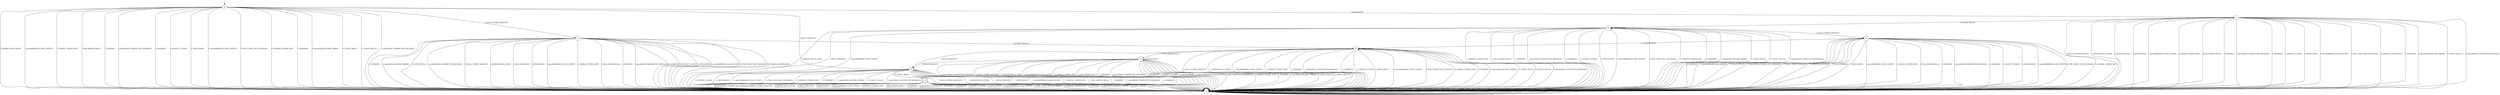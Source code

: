 digraph g {

	s0 [shape="circle" label="s0"];
	s1 [shape="circle" label="s1"];
	s2 [shape="circle" label="s2"];
	s3 [shape="circle" label="s3"];
	s4 [shape="circle" label="s4"];
	s5 [shape="doublecircle" label="s5"];
	s6 [shape="circle" label="s6"];
	s7 [shape="circle" label="s7"];
	s8 [shape="circle" label="s8"];
	s9 [shape="circle" label="s9"];
	s0 -> s1 [label="I_HELLO_VERIFY_REQUEST"];
	s0 -> s2 [label="I_SERVER_HELLO_DONE"];
	s0 -> s4 [label="I_HELLO_REQUEST"];
	s0 -> s7 [label="I_APPLICATION"];
	s0 -> s2 [label="I_Alert(WARNING,CLOSE_NOTIFY)"];
	s0 -> s2 [label="I_CHANGE_CIPHER_SPEC"];
	s0 -> s2 [label="I_PSK_SERVER_HELLO"];
	s0 -> s2 [label="I_FINISHED"];
	s0 -> s2 [label="I_Alert(FATAL,UNEXPECTED_MESSAGE)"];
	s0 -> s2 [label="O_DISABLED"];
	s0 -> s2 [label="O_SOCKET_CLOSED"];
	s0 -> s2 [label="O_APPLICATION"];
	s0 -> s2 [label="O_Alert(WARNING,CLOSE_NOTIFY)"];
	s0 -> s2 [label="O_PSK_CLIENT_KEY_EXCHANGE"];
	s0 -> s2 [label="O_CHANGE_CIPHER_SPEC"];
	s0 -> s2 [label="O_FINISHED"];
	s0 -> s2 [label="O_Alert(FATAL,DECODE_ERROR)"];
	s0 -> s2 [label="O_CLIENT_HELLO"];
	s0 -> s2 [label="O_CLIENT_HELLO+"];
	s0 -> s2 [label="O_Alert(FATAL,UNEXPECTED_MESSAGE)"];
	s1 -> s2 [label="I_HELLO_VERIFY_REQUEST"];
	s1 -> s2 [label="I_SERVER_HELLO_DONE"];
	s1 -> s2 [label="I_HELLO_REQUEST"];
	s1 -> s2 [label="I_APPLICATION"];
	s1 -> s2 [label="I_Alert(WARNING,CLOSE_NOTIFY)"];
	s1 -> s2 [label="I_CHANGE_CIPHER_SPEC"];
	s1 -> s2 [label="I_PSK_SERVER_HELLO"];
	s1 -> s2 [label="I_FINISHED"];
	s1 -> s2 [label="I_Alert(FATAL,UNEXPECTED_MESSAGE)"];
	s1 -> s2 [label="O_DISABLED"];
	s1 -> s2 [label="O_SOCKET_CLOSED"];
	s1 -> s2 [label="O_APPLICATION"];
	s1 -> s2 [label="O_Alert(WARNING,CLOSE_NOTIFY)"];
	s1 -> s2 [label="O_PSK_CLIENT_KEY_EXCHANGE"];
	s1 -> s2 [label="O_CHANGE_CIPHER_SPEC"];
	s1 -> s2 [label="O_FINISHED"];
	s1 -> s2 [label="O_Alert(FATAL,DECODE_ERROR)"];
	s1 -> s2 [label="O_CLIENT_HELLO"];
	s1 -> s3 [label="O_CLIENT_HELLO+"];
	s1 -> s2 [label="O_Alert(FATAL,UNEXPECTED_MESSAGE)"];
	s2 -> s2 [label="I_HELLO_VERIFY_REQUEST"];
	s2 -> s2 [label="I_SERVER_HELLO_DONE"];
	s2 -> s2 [label="I_HELLO_REQUEST"];
	s2 -> s2 [label="I_APPLICATION"];
	s2 -> s2 [label="I_Alert(WARNING,CLOSE_NOTIFY)"];
	s2 -> s2 [label="I_CHANGE_CIPHER_SPEC"];
	s2 -> s2 [label="I_PSK_SERVER_HELLO"];
	s2 -> s2 [label="I_FINISHED"];
	s2 -> s2 [label="I_Alert(FATAL,UNEXPECTED_MESSAGE)"];
	s2 -> s2 [label="O_DISABLED"];
	s2 -> s2 [label="O_SOCKET_CLOSED"];
	s2 -> s2 [label="O_APPLICATION"];
	s2 -> s2 [label="O_Alert(WARNING,CLOSE_NOTIFY)"];
	s2 -> s2 [label="O_PSK_CLIENT_KEY_EXCHANGE"];
	s2 -> s2 [label="O_CHANGE_CIPHER_SPEC"];
	s2 -> s2 [label="O_FINISHED"];
	s2 -> s2 [label="O_Alert(FATAL,DECODE_ERROR)"];
	s2 -> s2 [label="O_CLIENT_HELLO"];
	s2 -> s2 [label="O_CLIENT_HELLO+"];
	s2 -> s2 [label="O_Alert(FATAL,UNEXPECTED_MESSAGE)"];
	s3 -> s2 [label="I_HELLO_VERIFY_REQUEST"];
	s3 -> s2 [label="I_SERVER_HELLO_DONE"];
	s3 -> s4 [label="I_HELLO_REQUEST"];
	s3 -> s3 [label="I_APPLICATION"];
	s3 -> s2 [label="I_Alert(WARNING,CLOSE_NOTIFY)"];
	s3 -> s2 [label="I_CHANGE_CIPHER_SPEC"];
	s3 -> s6 [label="I_PSK_SERVER_HELLO"];
	s3 -> s2 [label="I_FINISHED"];
	s3 -> s2 [label="I_Alert(FATAL,UNEXPECTED_MESSAGE)"];
	s3 -> s2 [label="O_DISABLED"];
	s3 -> s2 [label="O_SOCKET_CLOSED"];
	s3 -> s2 [label="O_APPLICATION"];
	s3 -> s2 [label="O_Alert(WARNING,CLOSE_NOTIFY)"];
	s3 -> s2 [label="O_PSK_CLIENT_KEY_EXCHANGE"];
	s3 -> s2 [label="O_CHANGE_CIPHER_SPEC"];
	s3 -> s2 [label="O_FINISHED"];
	s3 -> s2 [label="O_Alert(FATAL,DECODE_ERROR)"];
	s3 -> s2 [label="O_CLIENT_HELLO"];
	s3 -> s2 [label="O_CLIENT_HELLO+"];
	s3 -> s2 [label="O_Alert(FATAL,UNEXPECTED_MESSAGE)"];
	s4 -> s2 [label="I_HELLO_VERIFY_REQUEST"];
	s4 -> s2 [label="I_SERVER_HELLO_DONE"];
	s4 -> s2 [label="I_HELLO_REQUEST"];
	s4 -> s2 [label="I_APPLICATION"];
	s4 -> s2 [label="I_Alert(WARNING,CLOSE_NOTIFY)"];
	s4 -> s2 [label="I_CHANGE_CIPHER_SPEC"];
	s4 -> s2 [label="I_PSK_SERVER_HELLO"];
	s4 -> s2 [label="I_FINISHED"];
	s4 -> s2 [label="I_Alert(FATAL,UNEXPECTED_MESSAGE)"];
	s4 -> s2 [label="O_DISABLED"];
	s4 -> s2 [label="O_SOCKET_CLOSED"];
	s4 -> s2 [label="O_APPLICATION"];
	s4 -> s2 [label="O_Alert(WARNING,CLOSE_NOTIFY)"];
	s4 -> s2 [label="O_PSK_CLIENT_KEY_EXCHANGE"];
	s4 -> s2 [label="O_CHANGE_CIPHER_SPEC"];
	s4 -> s2 [label="O_FINISHED"];
	s4 -> s2 [label="O_Alert(FATAL,DECODE_ERROR)"];
	s4 -> s5 [label="O_CLIENT_HELLO"];
	s4 -> s2 [label="O_CLIENT_HELLO+"];
	s4 -> s2 [label="O_Alert(FATAL,UNEXPECTED_MESSAGE)"];
	s5 -> s2 [label="I_HELLO_VERIFY_REQUEST"];
	s5 -> s2 [label="I_SERVER_HELLO_DONE"];
	s5 -> s2 [label="I_HELLO_REQUEST"];
	s5 -> s2 [label="I_APPLICATION"];
	s5 -> s2 [label="I_Alert(WARNING,CLOSE_NOTIFY)"];
	s5 -> s2 [label="I_CHANGE_CIPHER_SPEC"];
	s5 -> s2 [label="I_PSK_SERVER_HELLO"];
	s5 -> s2 [label="I_FINISHED"];
	s5 -> s2 [label="I_Alert(FATAL,UNEXPECTED_MESSAGE)"];
	s5 -> s2 [label="O_DISABLED"];
	s5 -> s2 [label="O_SOCKET_CLOSED"];
	s5 -> s2 [label="O_APPLICATION"];
	s5 -> s2 [label="O_Alert(WARNING,CLOSE_NOTIFY)"];
	s5 -> s2 [label="O_PSK_CLIENT_KEY_EXCHANGE"];
	s5 -> s2 [label="O_CHANGE_CIPHER_SPEC"];
	s5 -> s2 [label="O_FINISHED"];
	s5 -> s2 [label="O_Alert(FATAL,DECODE_ERROR)"];
	s5 -> s2 [label="O_CLIENT_HELLO"];
	s5 -> s2 [label="O_CLIENT_HELLO+"];
	s5 -> s2 [label="O_Alert(FATAL,UNEXPECTED_MESSAGE)"];
	s6 -> s2 [label="I_HELLO_VERIFY_REQUEST"];
	s6 -> s2 [label="I_SERVER_HELLO_DONE"];
	s6 -> s4 [label="I_HELLO_REQUEST"];
	s6 -> s6 [label="I_APPLICATION"];
	s6 -> s2 [label="I_Alert(WARNING,CLOSE_NOTIFY)"];
	s6 -> s2 [label="I_CHANGE_CIPHER_SPEC"];
	s6 -> s2 [label="I_PSK_SERVER_HELLO"];
	s6 -> s2 [label="I_FINISHED"];
	s6 -> s2 [label="I_Alert(FATAL,UNEXPECTED_MESSAGE)"];
	s6 -> s2 [label="O_DISABLED"];
	s6 -> s2 [label="O_SOCKET_CLOSED"];
	s6 -> s2 [label="O_APPLICATION"];
	s6 -> s2 [label="O_Alert(WARNING,CLOSE_NOTIFY)"];
	s6 -> s2 [label="O_PSK_CLIENT_KEY_EXCHANGE"];
	s6 -> s2 [label="O_CHANGE_CIPHER_SPEC"];
	s6 -> s2 [label="O_FINISHED"];
	s6 -> s2 [label="O_Alert(FATAL,DECODE_ERROR)"];
	s6 -> s2 [label="O_CLIENT_HELLO"];
	s6 -> s2 [label="O_CLIENT_HELLO+"];
	s6 -> s2 [label="O_Alert(FATAL,UNEXPECTED_MESSAGE)"];
	s7 -> s2 [label="I_HELLO_VERIFY_REQUEST"];
	s7 -> s2 [label="I_SERVER_HELLO_DONE"];
	s7 -> s2 [label="I_HELLO_REQUEST"];
	s7 -> s2 [label="I_APPLICATION"];
	s7 -> s2 [label="I_Alert(WARNING,CLOSE_NOTIFY)"];
	s7 -> s2 [label="I_CHANGE_CIPHER_SPEC"];
	s7 -> s2 [label="I_PSK_SERVER_HELLO"];
	s7 -> s2 [label="I_FINISHED"];
	s7 -> s2 [label="I_Alert(FATAL,UNEXPECTED_MESSAGE)"];
	s7 -> s2 [label="O_DISABLED"];
	s7 -> s2 [label="O_SOCKET_CLOSED"];
	s7 -> s2 [label="O_APPLICATION"];
	s7 -> s2 [label="O_Alert(WARNING,CLOSE_NOTIFY)"];
	s7 -> s2 [label="O_PSK_CLIENT_KEY_EXCHANGE"];
	s7 -> s2 [label="O_CHANGE_CIPHER_SPEC"];
	s7 -> s2 [label="O_FINISHED"];
	s7 -> s2 [label="O_Alert(FATAL,DECODE_ERROR)"];
	s7 -> s8 [label="O_CLIENT_HELLO"];
	s7 -> s2 [label="O_CLIENT_HELLO+"];
	s7 -> s2 [label="O_Alert(FATAL,UNEXPECTED_MESSAGE)"];
	s8 -> s9 [label="I_HELLO_VERIFY_REQUEST"];
	s8 -> s2 [label="I_SERVER_HELLO_DONE"];
	s8 -> s2 [label="I_HELLO_REQUEST"];
	s8 -> s8 [label="I_APPLICATION"];
	s8 -> s2 [label="I_Alert(WARNING,CLOSE_NOTIFY)"];
	s8 -> s2 [label="I_CHANGE_CIPHER_SPEC"];
	s8 -> s2 [label="I_PSK_SERVER_HELLO"];
	s8 -> s2 [label="I_FINISHED"];
	s8 -> s2 [label="I_Alert(FATAL,UNEXPECTED_MESSAGE)"];
	s8 -> s2 [label="O_DISABLED"];
	s8 -> s2 [label="O_SOCKET_CLOSED"];
	s8 -> s2 [label="O_APPLICATION"];
	s8 -> s2 [label="O_Alert(WARNING,CLOSE_NOTIFY)"];
	s8 -> s2 [label="O_PSK_CLIENT_KEY_EXCHANGE"];
	s8 -> s2 [label="O_CHANGE_CIPHER_SPEC"];
	s8 -> s2 [label="O_FINISHED"];
	s8 -> s2 [label="O_Alert(FATAL,DECODE_ERROR)"];
	s8 -> s2 [label="O_CLIENT_HELLO"];
	s8 -> s2 [label="O_CLIENT_HELLO+"];
	s8 -> s2 [label="O_Alert(FATAL,UNEXPECTED_MESSAGE)"];
	s9 -> s2 [label="I_HELLO_VERIFY_REQUEST"];
	s9 -> s2 [label="I_SERVER_HELLO_DONE"];
	s9 -> s2 [label="I_HELLO_REQUEST"];
	s9 -> s2 [label="I_APPLICATION"];
	s9 -> s2 [label="I_Alert(WARNING,CLOSE_NOTIFY)"];
	s9 -> s2 [label="I_CHANGE_CIPHER_SPEC"];
	s9 -> s2 [label="I_PSK_SERVER_HELLO"];
	s9 -> s2 [label="I_FINISHED"];
	s9 -> s2 [label="I_Alert(FATAL,UNEXPECTED_MESSAGE)"];
	s9 -> s2 [label="O_DISABLED"];
	s9 -> s2 [label="O_SOCKET_CLOSED"];
	s9 -> s2 [label="O_APPLICATION"];
	s9 -> s2 [label="O_Alert(WARNING,CLOSE_NOTIFY)"];
	s9 -> s2 [label="O_PSK_CLIENT_KEY_EXCHANGE"];
	s9 -> s2 [label="O_CHANGE_CIPHER_SPEC"];
	s9 -> s2 [label="O_FINISHED"];
	s9 -> s2 [label="O_Alert(FATAL,DECODE_ERROR)"];
	s9 -> s3 [label="O_CLIENT_HELLO"];
	s9 -> s2 [label="O_CLIENT_HELLO+"];
	s9 -> s2 [label="O_Alert(FATAL,UNEXPECTED_MESSAGE)"];

__start0 [label="" shape="none" width="0" height="0"];
__start0 -> s0;

}
